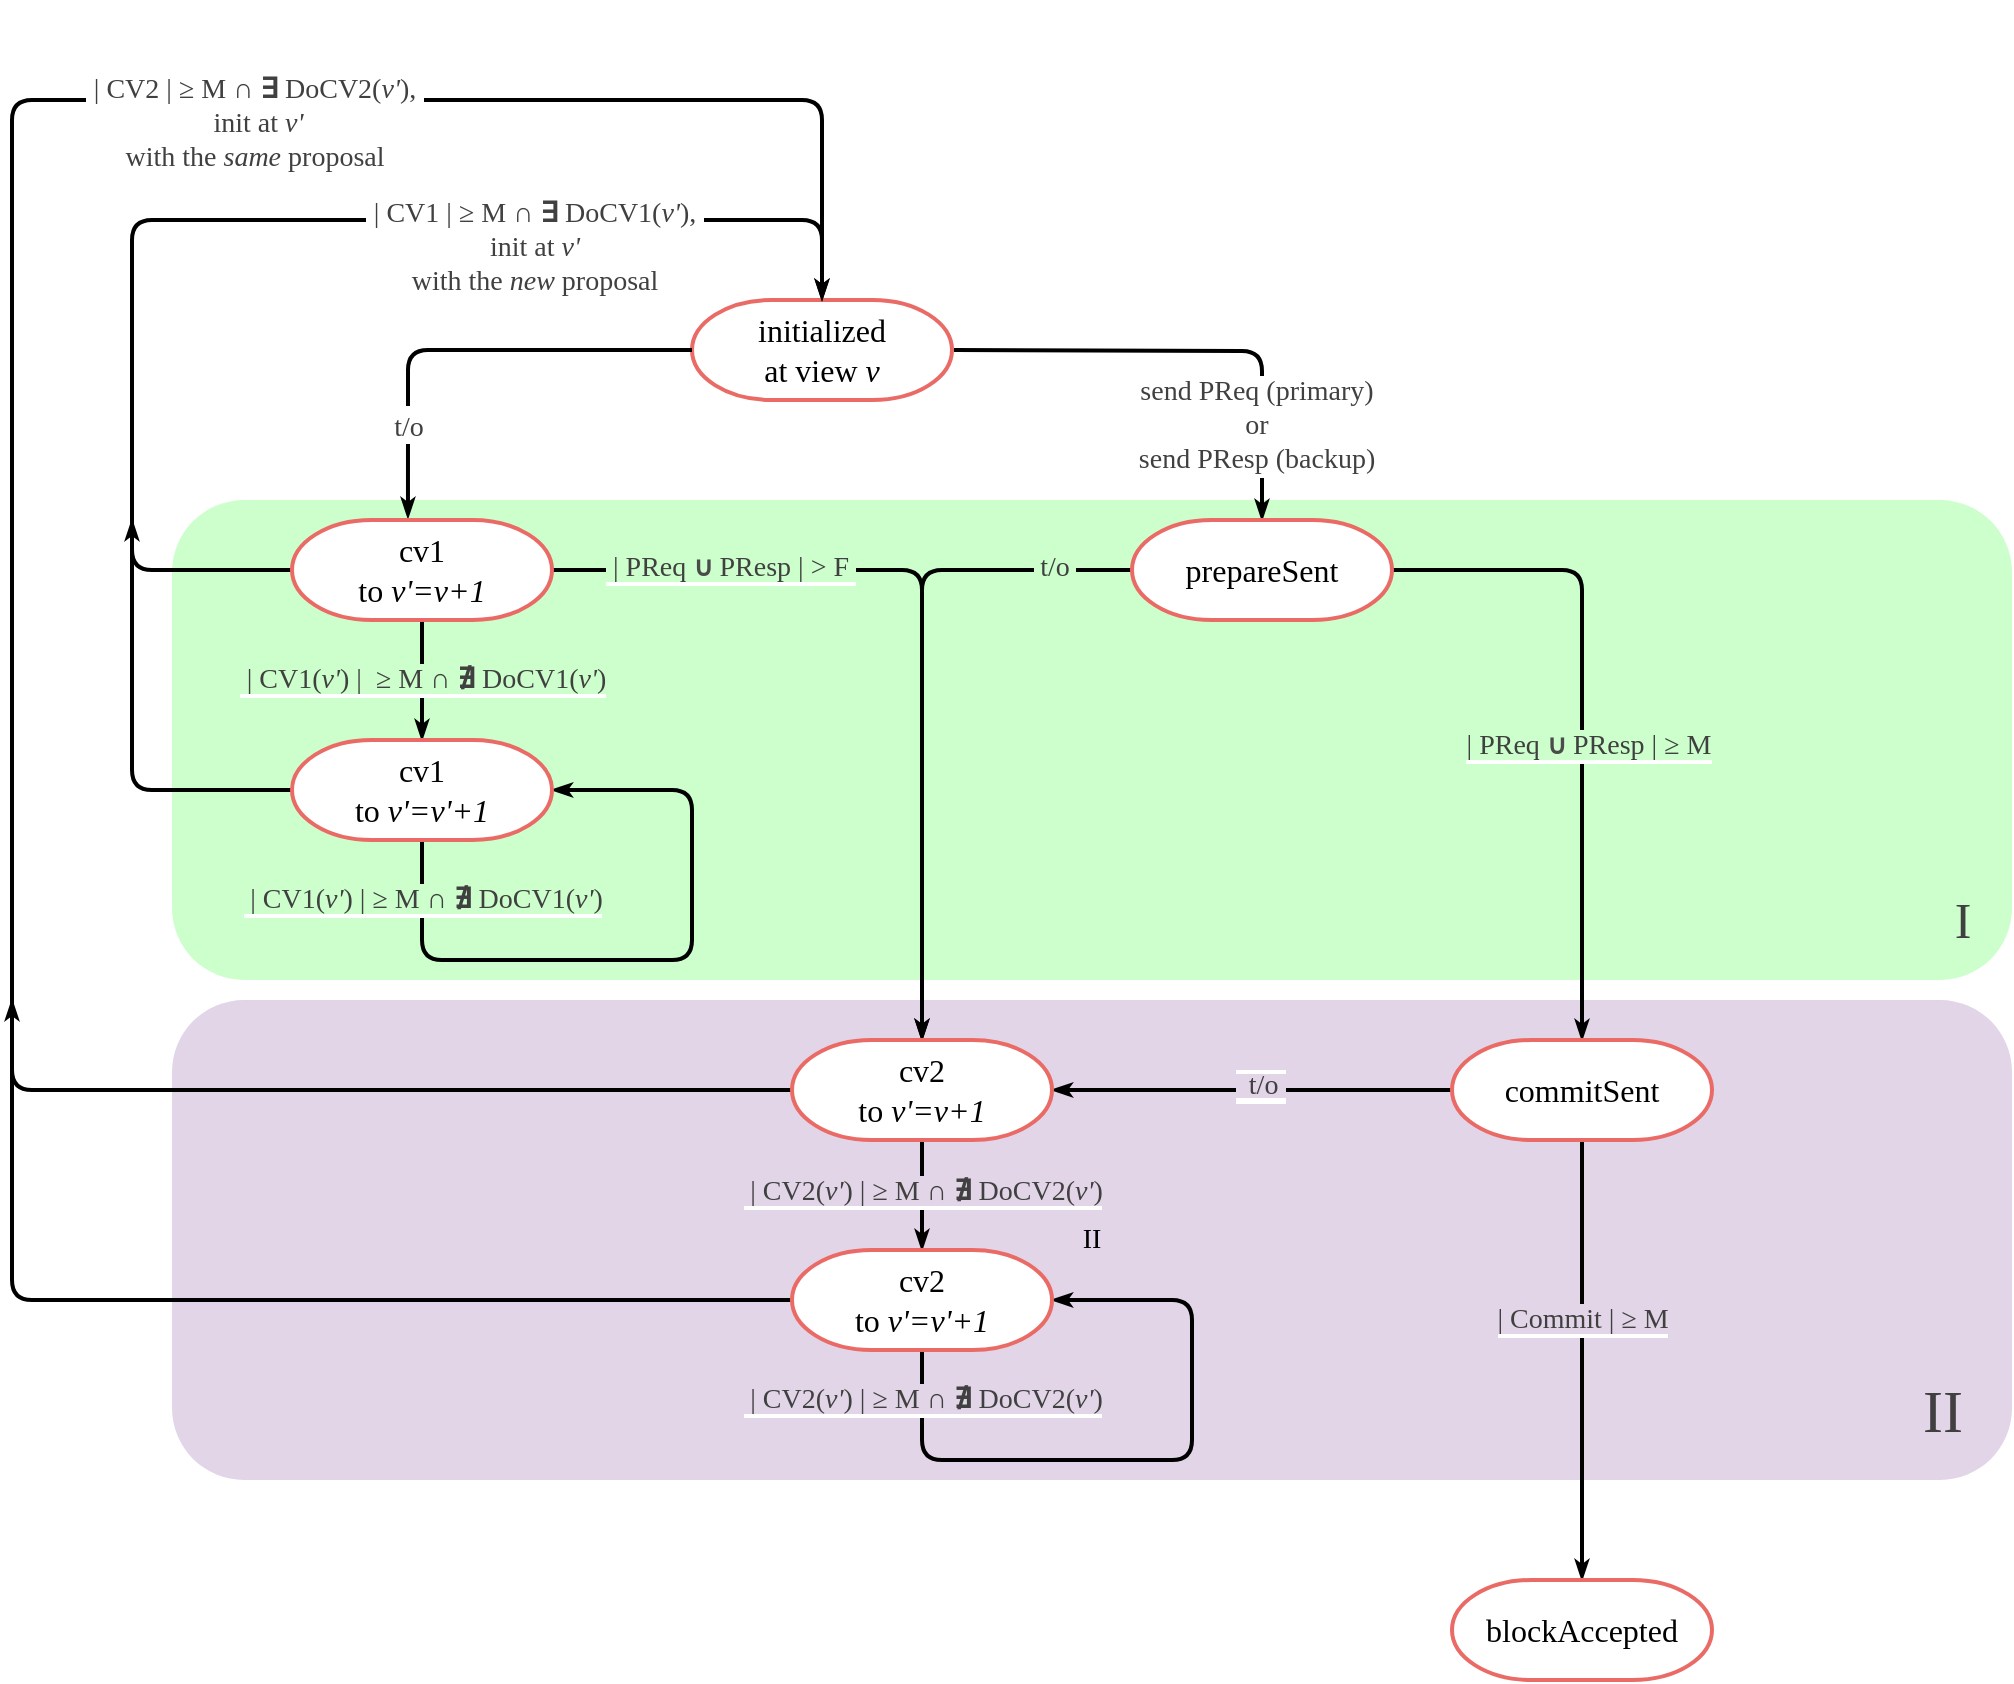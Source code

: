 <mxfile version="20.8.20" type="google"><diagram name="Page-1" id="gx1AT7QsytIHyGW8taHa"><mxGraphModel grid="1" page="1" gridSize="10" guides="1" tooltips="1" connect="1" arrows="1" fold="1" pageScale="1" pageWidth="850" pageHeight="1100" math="0" shadow="0"><root><mxCell id="0"/><mxCell id="1" parent="0"/><mxCell id="oIapBHVm_fjfvcMR7_d6-30" value="II" style="rounded=1;whiteSpace=wrap;html=1;fontFamily=Comic Sans MS;fontSize=14;fillColor=#E1D5E7;strokeColor=none;glass=0;shadow=0;" vertex="1" parent="1"><mxGeometry x="80" y="360" width="920" height="240" as="geometry"/></mxCell><mxCell id="oIapBHVm_fjfvcMR7_d6-29" value="" style="rounded=1;whiteSpace=wrap;html=1;fontFamily=Comic Sans MS;fontSize=14;fillColor=#CCFFCC;strokeColor=none;glass=0;shadow=0;" vertex="1" parent="1"><mxGeometry x="80" y="110" width="920" height="240" as="geometry"/></mxCell><mxCell id="zO6A_hVda2gypDU5CBnV-14" value="" style="edgeStyle=orthogonalEdgeStyle;rounded=1;jumpSize=8;orthogonalLoop=1;jettySize=auto;html=1;strokeWidth=2;fontFamily=Comic Sans MS;fontSize=16;fontColor=#404040;startArrow=none;startFill=0;endArrow=classicThin;endFill=1;startSize=4;endSize=4;entryX=0.5;entryY=0;entryDx=0;entryDy=0;entryPerimeter=0;" edge="1" parent="1" target="zO6A_hVda2gypDU5CBnV-6"><mxGeometry relative="1" as="geometry"><mxPoint x="471" y="35" as="sourcePoint"/><mxPoint x="590" y="160" as="targetPoint"/></mxGeometry></mxCell><mxCell id="zO6A_hVda2gypDU5CBnV-15" value="&lt;div style=&quot;font-size: 14px;&quot;&gt;&lt;font style=&quot;font-size: 14px;&quot;&gt;send PReq (primary)&lt;/font&gt;&lt;/div&gt;&lt;div style=&quot;font-size: 14px;&quot;&gt;&lt;font style=&quot;font-size: 14px;&quot;&gt;or&lt;/font&gt;&lt;/div&gt;&lt;div style=&quot;font-size: 14px;&quot;&gt;&lt;font style=&quot;font-size: 14px;&quot;&gt;send PResp (backup)&lt;br&gt;&lt;/font&gt;&lt;/div&gt;" style="edgeLabel;html=1;align=center;verticalAlign=middle;resizable=0;points=[];fontSize=16;fontFamily=Comic Sans MS;fontColor=#404040;" connectable="0" vertex="1" parent="zO6A_hVda2gypDU5CBnV-14"><mxGeometry x="0.175" y="3" relative="1" as="geometry"><mxPoint x="11" y="40" as="offset"/></mxGeometry></mxCell><mxCell id="zO6A_hVda2gypDU5CBnV-3" value="&lt;div&gt;&lt;font style=&quot;font-size: 16px;&quot; face=&quot;Comic Sans MS&quot;&gt;initialized&lt;/font&gt;&lt;/div&gt;at view &lt;i&gt;v&lt;/i&gt;" style="strokeWidth=2;html=1;shape=mxgraph.flowchart.terminator;whiteSpace=wrap;fontFamily=Georgia;fontSize=16;strokeColor=#EA6B66;" vertex="1" parent="1"><mxGeometry x="340" y="10" width="130" height="50" as="geometry"/></mxCell><mxCell id="zO6A_hVda2gypDU5CBnV-23" style="edgeStyle=orthogonalEdgeStyle;rounded=1;jumpSize=8;orthogonalLoop=1;jettySize=auto;html=1;entryX=0.5;entryY=0;entryDx=0;entryDy=0;entryPerimeter=0;strokeWidth=2;fontFamily=Comic Sans MS;fontSize=14;fontColor=#404040;startArrow=none;startFill=0;endArrow=classicThin;endFill=1;startSize=4;endSize=4;" edge="1" parent="1" source="zO6A_hVda2gypDU5CBnV-6" target="zO6A_hVda2gypDU5CBnV-7"><mxGeometry relative="1" as="geometry"/></mxCell><mxCell id="zO6A_hVda2gypDU5CBnV-24" value="&lt;span style=&quot;background-color: rgb(204, 255, 204);&quot;&gt;| PReq &lt;strong style=&quot;font-family: noto_regular; color: rgb(75, 75, 75); font-size: 10pt;&quot;&gt;∪ &lt;/strong&gt;PResp | ≥ M&lt;span style=&quot;font-family: noto_regular; color: rgb(75, 75, 75); font-size: 10pt;&quot;&gt;&lt;/span&gt;&lt;/span&gt;" style="edgeLabel;html=1;align=center;verticalAlign=middle;resizable=0;points=[];fontSize=14;fontFamily=Comic Sans MS;fontColor=#404040;" connectable="0" vertex="1" parent="zO6A_hVda2gypDU5CBnV-23"><mxGeometry x="-0.24" y="-1" relative="1" as="geometry"><mxPoint x="4" y="57" as="offset"/></mxGeometry></mxCell><mxCell id="oIapBHVm_fjfvcMR7_d6-27" style="edgeStyle=orthogonalEdgeStyle;rounded=1;jumpSize=8;orthogonalLoop=1;jettySize=auto;html=1;exitX=0;exitY=0.5;exitDx=0;exitDy=0;exitPerimeter=0;strokeWidth=2;fontFamily=Comic Sans MS;fontSize=14;fontColor=#404040;endArrow=classicThin;endFill=1;startSize=4;endSize=4;entryX=0.5;entryY=0;entryDx=0;entryDy=0;entryPerimeter=0;" edge="1" parent="1" source="zO6A_hVda2gypDU5CBnV-6" target="oIapBHVm_fjfvcMR7_d6-1"><mxGeometry relative="1" as="geometry"><mxPoint x="460" y="210" as="targetPoint"/><Array as="points"><mxPoint x="455" y="145"/></Array></mxGeometry></mxCell><mxCell id="oIapBHVm_fjfvcMR7_d6-28" value="&amp;nbsp;t/o&amp;nbsp; " style="edgeLabel;html=1;align=center;verticalAlign=middle;resizable=0;points=[];fontSize=14;fontFamily=Comic Sans MS;fontColor=#404040;labelBackgroundColor=#CCFFCC;" connectable="0" vertex="1" parent="oIapBHVm_fjfvcMR7_d6-27"><mxGeometry x="-0.767" y="-1" relative="1" as="geometry"><mxPoint as="offset"/></mxGeometry></mxCell><mxCell id="zO6A_hVda2gypDU5CBnV-6" value="prepareSent" style="strokeWidth=2;html=1;shape=mxgraph.flowchart.terminator;whiteSpace=wrap;fontFamily=Georgia;fontSize=16;strokeColor=#EA6B66;" vertex="1" parent="1"><mxGeometry x="560" y="120" width="130" height="50" as="geometry"/></mxCell><mxCell id="zO6A_hVda2gypDU5CBnV-25" style="edgeStyle=orthogonalEdgeStyle;rounded=1;jumpSize=8;orthogonalLoop=1;jettySize=auto;html=1;entryX=0.5;entryY=0;entryDx=0;entryDy=0;entryPerimeter=0;strokeWidth=2;fontFamily=Comic Sans MS;fontSize=14;fontColor=#404040;startArrow=none;startFill=0;endArrow=classicThin;endFill=1;startSize=4;endSize=4;" edge="1" parent="1" source="zO6A_hVda2gypDU5CBnV-7" target="zO6A_hVda2gypDU5CBnV-8"><mxGeometry relative="1" as="geometry"/></mxCell><mxCell id="zO6A_hVda2gypDU5CBnV-26" value="&lt;span style=&quot;background-color: rgb(225, 213, 231);&quot;&gt;| Commit | ≥ M&lt;/span&gt;" style="edgeLabel;html=1;align=center;verticalAlign=middle;resizable=0;points=[];fontSize=14;fontFamily=Comic Sans MS;fontColor=#404040;" connectable="0" vertex="1" parent="zO6A_hVda2gypDU5CBnV-25"><mxGeometry x="-0.182" y="-2" relative="1" as="geometry"><mxPoint x="2" as="offset"/></mxGeometry></mxCell><mxCell id="oIapBHVm_fjfvcMR7_d6-2" style="edgeStyle=orthogonalEdgeStyle;rounded=1;orthogonalLoop=1;jettySize=auto;html=1;exitX=0;exitY=0.5;exitDx=0;exitDy=0;exitPerimeter=0;entryX=1;entryY=0.5;entryDx=0;entryDy=0;entryPerimeter=0;strokeWidth=2;endArrow=classicThin;endFill=1;endSize=4;startSize=4;jumpSize=8;labelBackgroundColor=#E6D0DE;" edge="1" parent="1" source="zO6A_hVda2gypDU5CBnV-7" target="oIapBHVm_fjfvcMR7_d6-1"><mxGeometry relative="1" as="geometry"/></mxCell><mxCell id="oIapBHVm_fjfvcMR7_d6-6" value="&lt;div&gt;&lt;span style=&quot;background-color: rgb(225, 213, 231);&quot;&gt;&amp;nbsp; &lt;font style=&quot;font-size: 14px;&quot; face=&quot;Comic Sans MS&quot; color=&quot;#404040&quot;&gt;t/o&amp;nbsp; &lt;br&gt;&lt;/font&gt;&lt;/span&gt;&lt;/div&gt;" style="edgeLabel;html=1;align=center;verticalAlign=middle;resizable=0;points=[];" connectable="0" vertex="1" parent="oIapBHVm_fjfvcMR7_d6-2"><mxGeometry x="-0.08" y="-3" relative="1" as="geometry"><mxPoint x="-4" y="1" as="offset"/></mxGeometry></mxCell><mxCell id="zO6A_hVda2gypDU5CBnV-7" value="commitSent" style="strokeWidth=2;html=1;shape=mxgraph.flowchart.terminator;whiteSpace=wrap;fontFamily=Georgia;fontSize=16;strokeColor=#EA6B66;" vertex="1" parent="1"><mxGeometry x="720" y="380" width="130" height="50" as="geometry"/></mxCell><mxCell id="zO6A_hVda2gypDU5CBnV-8" value="blockAccepted" style="strokeWidth=2;html=1;shape=mxgraph.flowchart.terminator;whiteSpace=wrap;fontFamily=Georgia;fontSize=16;strokeColor=#EA6B66;" vertex="1" parent="1"><mxGeometry x="720" y="650" width="130" height="50" as="geometry"/></mxCell><mxCell id="zO6A_hVda2gypDU5CBnV-11" value="" style="edgeStyle=orthogonalEdgeStyle;rounded=1;orthogonalLoop=1;jettySize=auto;html=1;fontFamily=Comic Sans MS;fontSize=16;entryX=0;entryY=0.5;entryDx=0;entryDy=0;entryPerimeter=0;endSize=4;startSize=4;jumpSize=8;strokeWidth=2;startArrow=classicThin;startFill=1;endArrow=none;endFill=0;exitX=0.446;exitY=-0.02;exitDx=0;exitDy=0;exitPerimeter=0;" edge="1" parent="1" source="zO6A_hVda2gypDU5CBnV-9" target="zO6A_hVda2gypDU5CBnV-3"><mxGeometry relative="1" as="geometry"><mxPoint x="275" y="85" as="targetPoint"/></mxGeometry></mxCell><mxCell id="zO6A_hVda2gypDU5CBnV-12" value="&lt;font style=&quot;font-size: 14px;&quot;&gt;t/o&lt;/font&gt;" style="edgeLabel;html=1;align=center;verticalAlign=middle;resizable=0;points=[];fontSize=16;fontFamily=Comic Sans MS;fontColor=#404040;" connectable="0" vertex="1" parent="zO6A_hVda2gypDU5CBnV-11"><mxGeometry x="-0.212" y="1" relative="1" as="geometry"><mxPoint x="-5" y="38" as="offset"/></mxGeometry></mxCell><mxCell id="zO6A_hVda2gypDU5CBnV-27" style="edgeStyle=orthogonalEdgeStyle;rounded=1;jumpSize=8;orthogonalLoop=1;jettySize=auto;html=1;entryX=0.5;entryY=0;entryDx=0;entryDy=0;entryPerimeter=0;strokeWidth=2;fontFamily=Comic Sans MS;fontSize=14;fontColor=#404040;startArrow=none;startFill=0;endArrow=classicThin;endFill=1;startSize=4;endSize=4;exitX=0;exitY=0.5;exitDx=0;exitDy=0;exitPerimeter=0;" edge="1" parent="1" source="zO6A_hVda2gypDU5CBnV-9"><mxGeometry relative="1" as="geometry"><Array as="points"><mxPoint x="60" y="145"/><mxPoint x="60" y="-30"/><mxPoint x="405" y="-30"/></Array><mxPoint x="140" y="175" as="sourcePoint"/><mxPoint x="405" y="10" as="targetPoint"/></mxGeometry></mxCell><mxCell id="zO6A_hVda2gypDU5CBnV-28" value="&lt;div&gt;&amp;nbsp;| CV1 | ≥ M &lt;b&gt;∩&lt;/b&gt; &lt;b&gt;∃&lt;/b&gt; DoCV1(&lt;i&gt;v'&lt;/i&gt;),&amp;nbsp; &lt;br&gt;&lt;/div&gt;&lt;div&gt;init at &lt;i&gt;v'&lt;/i&gt;&lt;br&gt;with the &lt;i&gt;new&lt;/i&gt; proposal&lt;br&gt;&lt;/div&gt;" style="edgeLabel;html=1;align=center;verticalAlign=middle;resizable=0;points=[];fontSize=14;fontFamily=Comic Sans MS;fontColor=#404040;" connectable="0" vertex="1" parent="zO6A_hVda2gypDU5CBnV-27"><mxGeometry x="0.229" y="-3" relative="1" as="geometry"><mxPoint x="62" y="11" as="offset"/></mxGeometry></mxCell><mxCell id="oIapBHVm_fjfvcMR7_d6-7" style="edgeStyle=orthogonalEdgeStyle;rounded=1;jumpSize=8;orthogonalLoop=1;jettySize=auto;html=1;exitX=1;exitY=0.5;exitDx=0;exitDy=0;exitPerimeter=0;strokeWidth=2;fontFamily=Comic Sans MS;fontSize=14;fontColor=#404040;endArrow=classicThin;endFill=1;startSize=4;endSize=4;entryX=0.5;entryY=0;entryDx=0;entryDy=0;entryPerimeter=0;" edge="1" parent="1" source="zO6A_hVda2gypDU5CBnV-9" target="oIapBHVm_fjfvcMR7_d6-1"><mxGeometry relative="1" as="geometry"><mxPoint x="420" y="390" as="targetPoint"/><Array as="points"><mxPoint x="455" y="145"/></Array></mxGeometry></mxCell><mxCell id="oIapBHVm_fjfvcMR7_d6-8" value="&lt;span style=&quot;background-color: rgb(204, 255, 204);&quot;&gt;&amp;nbsp;| PReq &lt;strong style=&quot;font-family: noto_regular; color: rgb(75, 75, 75); font-size: 10pt;&quot;&gt;∪ &lt;/strong&gt;PResp | &amp;gt; F&amp;nbsp; &lt;/span&gt;" style="edgeLabel;html=1;align=center;verticalAlign=middle;resizable=0;points=[];fontSize=14;fontFamily=Comic Sans MS;fontColor=#404040;rotation=0;" connectable="0" vertex="1" parent="oIapBHVm_fjfvcMR7_d6-7"><mxGeometry x="-0.674" relative="1" as="geometry"><mxPoint x="20" y="-1" as="offset"/></mxGeometry></mxCell><mxCell id="oIapBHVm_fjfvcMR7_d6-20" value="&lt;span style=&quot;background-color: rgb(204, 255, 204);&quot;&gt;&amp;nbsp;| CV1(&lt;i&gt;v'&lt;/i&gt;) |&amp;nbsp; ≥ M &lt;b&gt;∩&lt;/b&gt; &lt;b&gt;∄&lt;/b&gt; DoCV1(&lt;i&gt;v'&lt;/i&gt;) &lt;/span&gt;" style="edgeStyle=orthogonalEdgeStyle;rounded=1;jumpSize=8;orthogonalLoop=1;jettySize=auto;html=1;exitX=0.5;exitY=1;exitDx=0;exitDy=0;exitPerimeter=0;entryX=0.5;entryY=0;entryDx=0;entryDy=0;entryPerimeter=0;strokeWidth=2;fontFamily=Comic Sans MS;fontSize=14;fontColor=#404040;endArrow=classicThin;endFill=1;startSize=4;endSize=4;" edge="1" parent="1" source="zO6A_hVda2gypDU5CBnV-9" target="oIapBHVm_fjfvcMR7_d6-17"><mxGeometry relative="1" as="geometry"><mxPoint as="offset"/></mxGeometry></mxCell><mxCell id="zO6A_hVda2gypDU5CBnV-9" value="&lt;div&gt;cv1&lt;/div&gt;to &lt;i&gt;v'=v+1&lt;/i&gt;" style="strokeWidth=2;html=1;shape=mxgraph.flowchart.terminator;whiteSpace=wrap;fontFamily=Georgia;fontSize=16;strokeColor=#EA6B66;" vertex="1" parent="1"><mxGeometry x="140" y="120" width="130" height="50" as="geometry"/></mxCell><mxCell id="oIapBHVm_fjfvcMR7_d6-9" style="edgeStyle=orthogonalEdgeStyle;rounded=1;jumpSize=8;orthogonalLoop=1;jettySize=auto;html=1;exitX=0;exitY=0.5;exitDx=0;exitDy=0;exitPerimeter=0;strokeWidth=2;fontFamily=Comic Sans MS;fontSize=14;fontColor=#404040;endArrow=classicThin;endFill=1;startSize=4;endSize=4;entryX=0.5;entryY=0;entryDx=0;entryDy=0;entryPerimeter=0;" edge="1" parent="1" source="oIapBHVm_fjfvcMR7_d6-1" target="zO6A_hVda2gypDU5CBnV-3"><mxGeometry relative="1" as="geometry"><mxPoint x="50" y="-91" as="targetPoint"/><Array as="points"><mxPoint y="405"/><mxPoint y="-90"/><mxPoint x="405" y="-90"/></Array></mxGeometry></mxCell><mxCell id="oIapBHVm_fjfvcMR7_d6-13" value="&lt;span style=&quot;background-color: rgb(225, 213, 231);&quot;&gt;&amp;nbsp;| CV2(&lt;i&gt;v'&lt;/i&gt;) | ≥ M &lt;b&gt;∩&lt;/b&gt; &lt;b&gt;∄&lt;/b&gt; DoCV2(&lt;i&gt;v'&lt;/i&gt;)&lt;/span&gt;" style="edgeStyle=orthogonalEdgeStyle;rounded=1;jumpSize=8;orthogonalLoop=1;jettySize=auto;html=1;exitX=0.5;exitY=1;exitDx=0;exitDy=0;exitPerimeter=0;entryX=0.5;entryY=0;entryDx=0;entryDy=0;entryPerimeter=0;strokeWidth=2;fontFamily=Comic Sans MS;fontSize=14;fontColor=#404040;endArrow=classicThin;endFill=1;startSize=4;endSize=4;startArrow=none;" edge="1" parent="1" source="oIapBHVm_fjfvcMR7_d6-1" target="oIapBHVm_fjfvcMR7_d6-12"><mxGeometry x="-0.077" relative="1" as="geometry"><mxPoint x="455" y="359" as="sourcePoint"/><mxPoint x="455" y="439" as="targetPoint"/><mxPoint as="offset"/></mxGeometry></mxCell><mxCell id="oIapBHVm_fjfvcMR7_d6-10" value="&lt;div&gt;&amp;nbsp;| CV2 | ≥ M &lt;b&gt;∩&lt;/b&gt; &lt;b&gt;∃&lt;/b&gt; DoCV2(&lt;i&gt;v'&lt;/i&gt;),&amp;nbsp; &lt;br&gt;&lt;/div&gt;&lt;div&gt;&amp;nbsp;init at &lt;i&gt;v'&lt;/i&gt;&lt;br&gt;with the &lt;i&gt;same&lt;/i&gt; proposal&lt;br&gt; &lt;/div&gt;" style="edgeLabel;html=1;align=center;verticalAlign=middle;resizable=0;points=[];fontSize=14;fontFamily=Comic Sans MS;fontColor=#404040;" connectable="0" vertex="1" parent="1"><mxGeometry x="120" y="-140" as="geometry"><mxPoint x="1" y="62" as="offset"/></mxGeometry></mxCell><mxCell id="oIapBHVm_fjfvcMR7_d6-14" style="edgeStyle=orthogonalEdgeStyle;rounded=1;jumpSize=8;orthogonalLoop=1;jettySize=auto;html=1;exitX=0;exitY=0.5;exitDx=0;exitDy=0;exitPerimeter=0;strokeWidth=2;fontFamily=Comic Sans MS;fontSize=14;fontColor=#404040;endArrow=classicThin;endFill=1;startSize=4;endSize=4;" edge="1" parent="1" source="oIapBHVm_fjfvcMR7_d6-12"><mxGeometry relative="1" as="geometry"><mxPoint y="360" as="targetPoint"/><Array as="points"><mxPoint y="510"/></Array></mxGeometry></mxCell><mxCell id="oIapBHVm_fjfvcMR7_d6-15" value="&lt;span style=&quot;background-color: rgb(225, 213, 231);&quot;&gt;&amp;nbsp;| CV2(&lt;i&gt;v'&lt;/i&gt;) | ≥ M &lt;b&gt;∩&lt;/b&gt; &lt;b&gt;∄&lt;/b&gt; DoCV2(&lt;i&gt;v'&lt;/i&gt;)&lt;/span&gt;" style="edgeStyle=orthogonalEdgeStyle;rounded=1;jumpSize=8;orthogonalLoop=1;jettySize=auto;html=1;exitX=0.5;exitY=1;exitDx=0;exitDy=0;exitPerimeter=0;strokeWidth=2;fontFamily=Comic Sans MS;fontSize=14;fontColor=#404040;endArrow=classicThin;endFill=1;startSize=4;endSize=4;entryX=1;entryY=0.5;entryDx=0;entryDy=0;entryPerimeter=0;" edge="1" parent="1" source="oIapBHVm_fjfvcMR7_d6-12" target="oIapBHVm_fjfvcMR7_d6-12"><mxGeometry x="-0.853" relative="1" as="geometry"><mxPoint x="455" y="660" as="targetPoint"/><mxPoint as="offset"/><Array as="points"><mxPoint x="455" y="590"/><mxPoint x="590" y="590"/><mxPoint x="590" y="510"/></Array></mxGeometry></mxCell><mxCell id="oIapBHVm_fjfvcMR7_d6-12" value="&lt;div&gt;cv2&lt;/div&gt;to &lt;i&gt;v'=v'+1&lt;/i&gt;" style="strokeWidth=2;html=1;shape=mxgraph.flowchart.terminator;whiteSpace=wrap;fontFamily=Georgia;fontSize=16;strokeColor=#EA6B66;" vertex="1" parent="1"><mxGeometry x="390" y="485" width="130" height="50" as="geometry"/></mxCell><mxCell id="oIapBHVm_fjfvcMR7_d6-22" style="edgeStyle=orthogonalEdgeStyle;rounded=1;jumpSize=8;orthogonalLoop=1;jettySize=auto;html=1;exitX=0;exitY=0.5;exitDx=0;exitDy=0;exitPerimeter=0;strokeWidth=2;fontFamily=Comic Sans MS;fontSize=14;fontColor=#404040;endArrow=classicThin;endFill=1;startSize=4;endSize=4;" edge="1" parent="1" source="oIapBHVm_fjfvcMR7_d6-17"><mxGeometry relative="1" as="geometry"><mxPoint x="60" y="120" as="targetPoint"/><Array as="points"><mxPoint x="60" y="255"/></Array></mxGeometry></mxCell><mxCell id="oIapBHVm_fjfvcMR7_d6-24" value="&lt;span style=&quot;background-color: rgb(204, 255, 204);&quot;&gt;&amp;nbsp;| CV1(&lt;i&gt;v'&lt;/i&gt;) | ≥ M &lt;b&gt;∩&lt;/b&gt; &lt;b&gt;∄&lt;/b&gt; DoCV1(&lt;i&gt;v'&lt;/i&gt;) &lt;/span&gt;" style="edgeStyle=orthogonalEdgeStyle;rounded=1;jumpSize=8;orthogonalLoop=1;jettySize=auto;html=1;exitX=0.5;exitY=1;exitDx=0;exitDy=0;exitPerimeter=0;entryX=1;entryY=0.5;entryDx=0;entryDy=0;entryPerimeter=0;strokeWidth=2;fontFamily=Comic Sans MS;fontSize=14;fontColor=#404040;endArrow=classicThin;endFill=1;startSize=4;endSize=4;" edge="1" parent="1" source="oIapBHVm_fjfvcMR7_d6-17" target="oIapBHVm_fjfvcMR7_d6-17"><mxGeometry x="-0.829" relative="1" as="geometry"><Array as="points"><mxPoint x="205" y="340"/><mxPoint x="340" y="340"/><mxPoint x="340" y="255"/></Array><mxPoint as="offset"/></mxGeometry></mxCell><mxCell id="oIapBHVm_fjfvcMR7_d6-17" value="&lt;div&gt;cv1&lt;/div&gt;to &lt;i&gt;v'=v'+1&lt;/i&gt;" style="strokeWidth=2;html=1;shape=mxgraph.flowchart.terminator;whiteSpace=wrap;fontFamily=Georgia;fontSize=16;strokeColor=#EA6B66;" vertex="1" parent="1"><mxGeometry x="140" y="230" width="130" height="50" as="geometry"/></mxCell><mxCell id="oIapBHVm_fjfvcMR7_d6-1" value="&lt;div&gt;cv2&lt;/div&gt;to &lt;i&gt;v'=v+1&lt;/i&gt;" style="strokeWidth=2;html=1;shape=mxgraph.flowchart.terminator;whiteSpace=wrap;fontFamily=Georgia;fontSize=16;strokeColor=#EA6B66;" vertex="1" parent="1"><mxGeometry x="390" y="380" width="130" height="50" as="geometry"/></mxCell><mxCell id="oIapBHVm_fjfvcMR7_d6-31" value="I" style="text;html=1;align=center;verticalAlign=middle;resizable=0;points=[];autosize=1;strokeColor=none;fillColor=none;fontSize=25;fontFamily=Comic Sans MS;fontColor=#404040;" vertex="1" parent="1"><mxGeometry x="960" y="300" width="30" height="40" as="geometry"/></mxCell><mxCell id="oIapBHVm_fjfvcMR7_d6-32" value="II" style="text;html=1;align=center;verticalAlign=middle;resizable=0;points=[];autosize=1;strokeColor=none;fillColor=none;fontSize=30;fontFamily=Comic Sans MS;fontColor=#404040;" vertex="1" parent="1"><mxGeometry x="940" y="540" width="50" height="50" as="geometry"/></mxCell></root></mxGraphModel></diagram></mxfile>